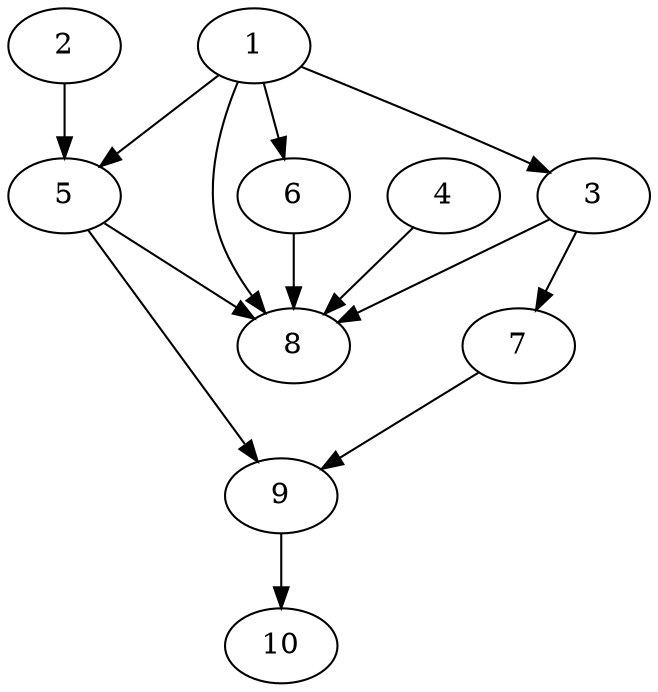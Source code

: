 digraph "Random_Nodes_10_Density_1.30_CCR_0.10_WeightType_Random" {
	graph ["Duplicate states"=0,
		"Max states in OPEN"=18,
		Modes="60000ms; partial expansion, ; Pruning: processor isomorphism, processor normalisation, task equivalence, equivalent schedule 2, ; \
F-value: new, DRT, ; Optimisation: list scheduling, ",
		"Node concurrency"=-1,
		"Number of processors"=16,
		"Pruned using list schedule length"=171,
		"States removed from OPEN"=34,
		"Time to schedule (ms)"=31,
		"Total idle time"=108,
		"Total schedule length"=341,
		"Total sequential time"=750,
		"Total states created"=222
	];
	1	 ["Finish time"=114,
		Processor=0,
		"Start time"=0,
		Weight=114];
	3	 ["Finish time"=168,
		Processor=1,
		"Start time"=123,
		Weight=45];
	1 -> 3	 [Weight=9];
	5	 ["Finish time"=205,
		Processor=0,
		"Start time"=114,
		Weight=91];
	1 -> 5	 [Weight=5];
	6	 ["Finish time"=212,
		Processor=2,
		"Start time"=121,
		Weight=91];
	1 -> 6	 [Weight=7];
	8	 ["Finish time"=326,
		Processor=2,
		"Start time"=212,
		Weight=114];
	1 -> 8	 [Weight=3];
	2	 ["Finish time"=91,
		Processor=1,
		"Start time"=0,
		Weight=91];
	2 -> 5	 [Weight=4];
	7	 ["Finish time"=191,
		Processor=1,
		"Start time"=168,
		Weight=23];
	3 -> 7	 [Weight=10];
	3 -> 8	 [Weight=10];
	4	 ["Finish time"=45,
		Processor=2,
		"Start time"=0,
		Weight=45];
	4 -> 8	 [Weight=5];
	5 -> 8	 [Weight=4];
	9	 ["Finish time"=273,
		Processor=0,
		"Start time"=205,
		Weight=68];
	5 -> 9	 [Weight=3];
	6 -> 8	 [Weight=6];
	7 -> 9	 [Weight=6];
	10	 ["Finish time"=341,
		Processor=0,
		"Start time"=273,
		Weight=68];
	9 -> 10	 [Weight=3];
}
